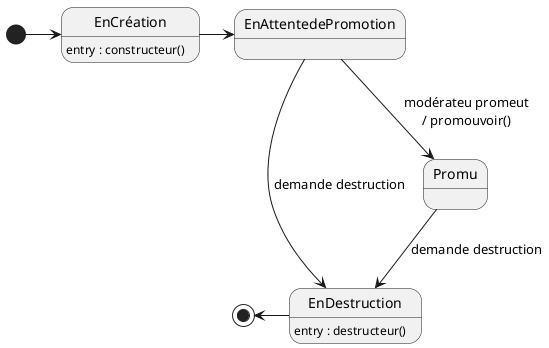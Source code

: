 @startuml

'Diagramme de machine à états (PlantUML)'

'Configuration charte graphique'

'États et transitions'
state EnCréation : entry : constructeur()
state EnDestruction : entry : destructeur()

[*] -right-> EnCréation
EnCréation -right-> EnAttentedePromotion
EnAttentedePromotion --> Promu : modérateu promeut\n/ promouvoir()
EnAttentedePromotion --> EnDestruction : demande destruction
Promu --> EnDestruction : demande destruction
EnDestruction-left-> [*]

@enduml